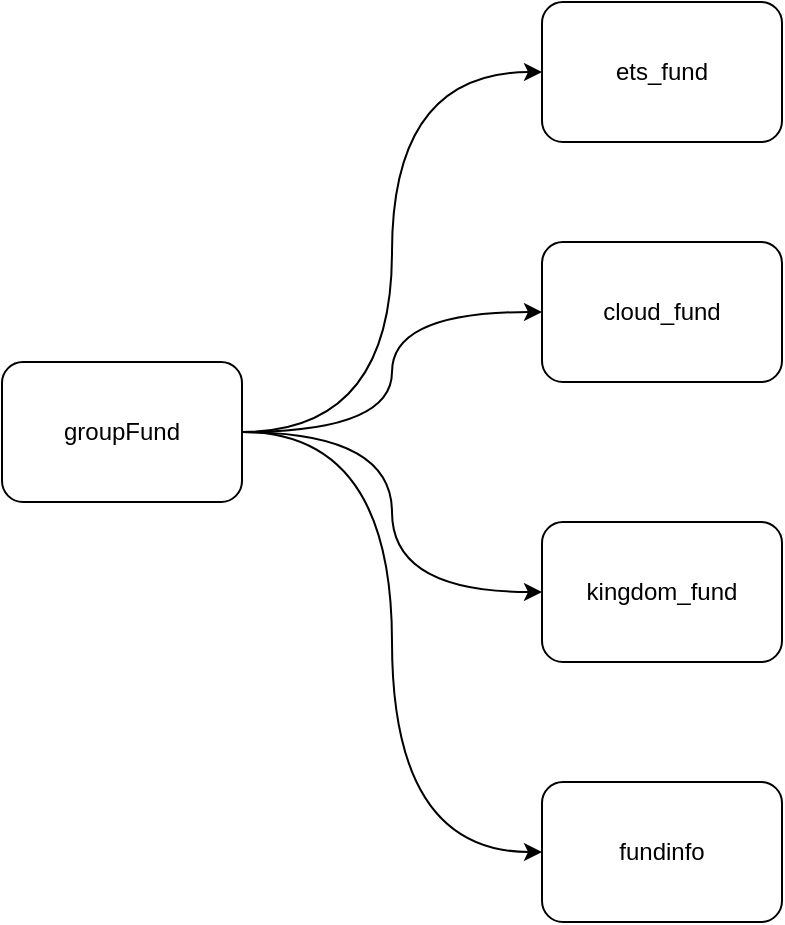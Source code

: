 <mxfile version="12.2.6" type="github" pages="1">
  <diagram id="bGpI3JKIUPhiKCbYNTpG" name="Page-1">
    <mxGraphModel dx="1422" dy="762" grid="1" gridSize="10" guides="1" tooltips="1" connect="1" arrows="1" fold="1" page="1" pageScale="1" pageWidth="1169" pageHeight="1654" math="0" shadow="0">
      <root>
        <mxCell id="0"/>
        <mxCell id="1" parent="0"/>
        <mxCell id="z22MFKtNenLAoitEVp-j-13" style="edgeStyle=orthogonalEdgeStyle;curved=1;rounded=0;orthogonalLoop=1;jettySize=auto;html=1;entryX=0;entryY=0.5;entryDx=0;entryDy=0;" edge="1" parent="1" source="z22MFKtNenLAoitEVp-j-1" target="z22MFKtNenLAoitEVp-j-3">
          <mxGeometry relative="1" as="geometry"/>
        </mxCell>
        <mxCell id="z22MFKtNenLAoitEVp-j-14" style="edgeStyle=orthogonalEdgeStyle;curved=1;rounded=0;orthogonalLoop=1;jettySize=auto;html=1;" edge="1" parent="1" source="z22MFKtNenLAoitEVp-j-1" target="z22MFKtNenLAoitEVp-j-6">
          <mxGeometry relative="1" as="geometry"/>
        </mxCell>
        <mxCell id="z22MFKtNenLAoitEVp-j-15" style="edgeStyle=orthogonalEdgeStyle;curved=1;rounded=0;orthogonalLoop=1;jettySize=auto;html=1;entryX=0;entryY=0.5;entryDx=0;entryDy=0;" edge="1" parent="1" source="z22MFKtNenLAoitEVp-j-1" target="z22MFKtNenLAoitEVp-j-8">
          <mxGeometry relative="1" as="geometry"/>
        </mxCell>
        <mxCell id="z22MFKtNenLAoitEVp-j-16" style="edgeStyle=orthogonalEdgeStyle;curved=1;rounded=0;orthogonalLoop=1;jettySize=auto;html=1;entryX=0;entryY=0.5;entryDx=0;entryDy=0;" edge="1" parent="1" source="z22MFKtNenLAoitEVp-j-1" target="z22MFKtNenLAoitEVp-j-11">
          <mxGeometry relative="1" as="geometry"/>
        </mxCell>
        <mxCell id="z22MFKtNenLAoitEVp-j-1" value="groupFund" style="rounded=1;whiteSpace=wrap;html=1;" vertex="1" parent="1">
          <mxGeometry x="90" y="547" width="120" height="70" as="geometry"/>
        </mxCell>
        <mxCell id="z22MFKtNenLAoitEVp-j-3" value="ets_fund" style="rounded=1;whiteSpace=wrap;html=1;" vertex="1" parent="1">
          <mxGeometry x="360" y="367" width="120" height="70" as="geometry"/>
        </mxCell>
        <mxCell id="z22MFKtNenLAoitEVp-j-6" value="cloud_fund" style="rounded=1;whiteSpace=wrap;html=1;" vertex="1" parent="1">
          <mxGeometry x="360" y="487" width="120" height="70" as="geometry"/>
        </mxCell>
        <mxCell id="z22MFKtNenLAoitEVp-j-8" value="kingdom_fund" style="rounded=1;whiteSpace=wrap;html=1;" vertex="1" parent="1">
          <mxGeometry x="360" y="627" width="120" height="70" as="geometry"/>
        </mxCell>
        <mxCell id="z22MFKtNenLAoitEVp-j-11" value="fundinfo" style="rounded=1;whiteSpace=wrap;html=1;" vertex="1" parent="1">
          <mxGeometry x="360" y="757" width="120" height="70" as="geometry"/>
        </mxCell>
      </root>
    </mxGraphModel>
  </diagram>
</mxfile>
